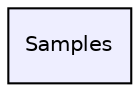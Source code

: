 digraph "Samples" {
  compound=true
  node [ fontsize="10", fontname="Helvetica"];
  edge [ labelfontsize="10", labelfontname="Helvetica"];
  dir_24e107d8aaaa0f0fb9ce89773de45c08 [shape=box, label="Samples", style="filled", fillcolor="#eeeeff", pencolor="black", URL="dir_24e107d8aaaa0f0fb9ce89773de45c08.html"];
}
